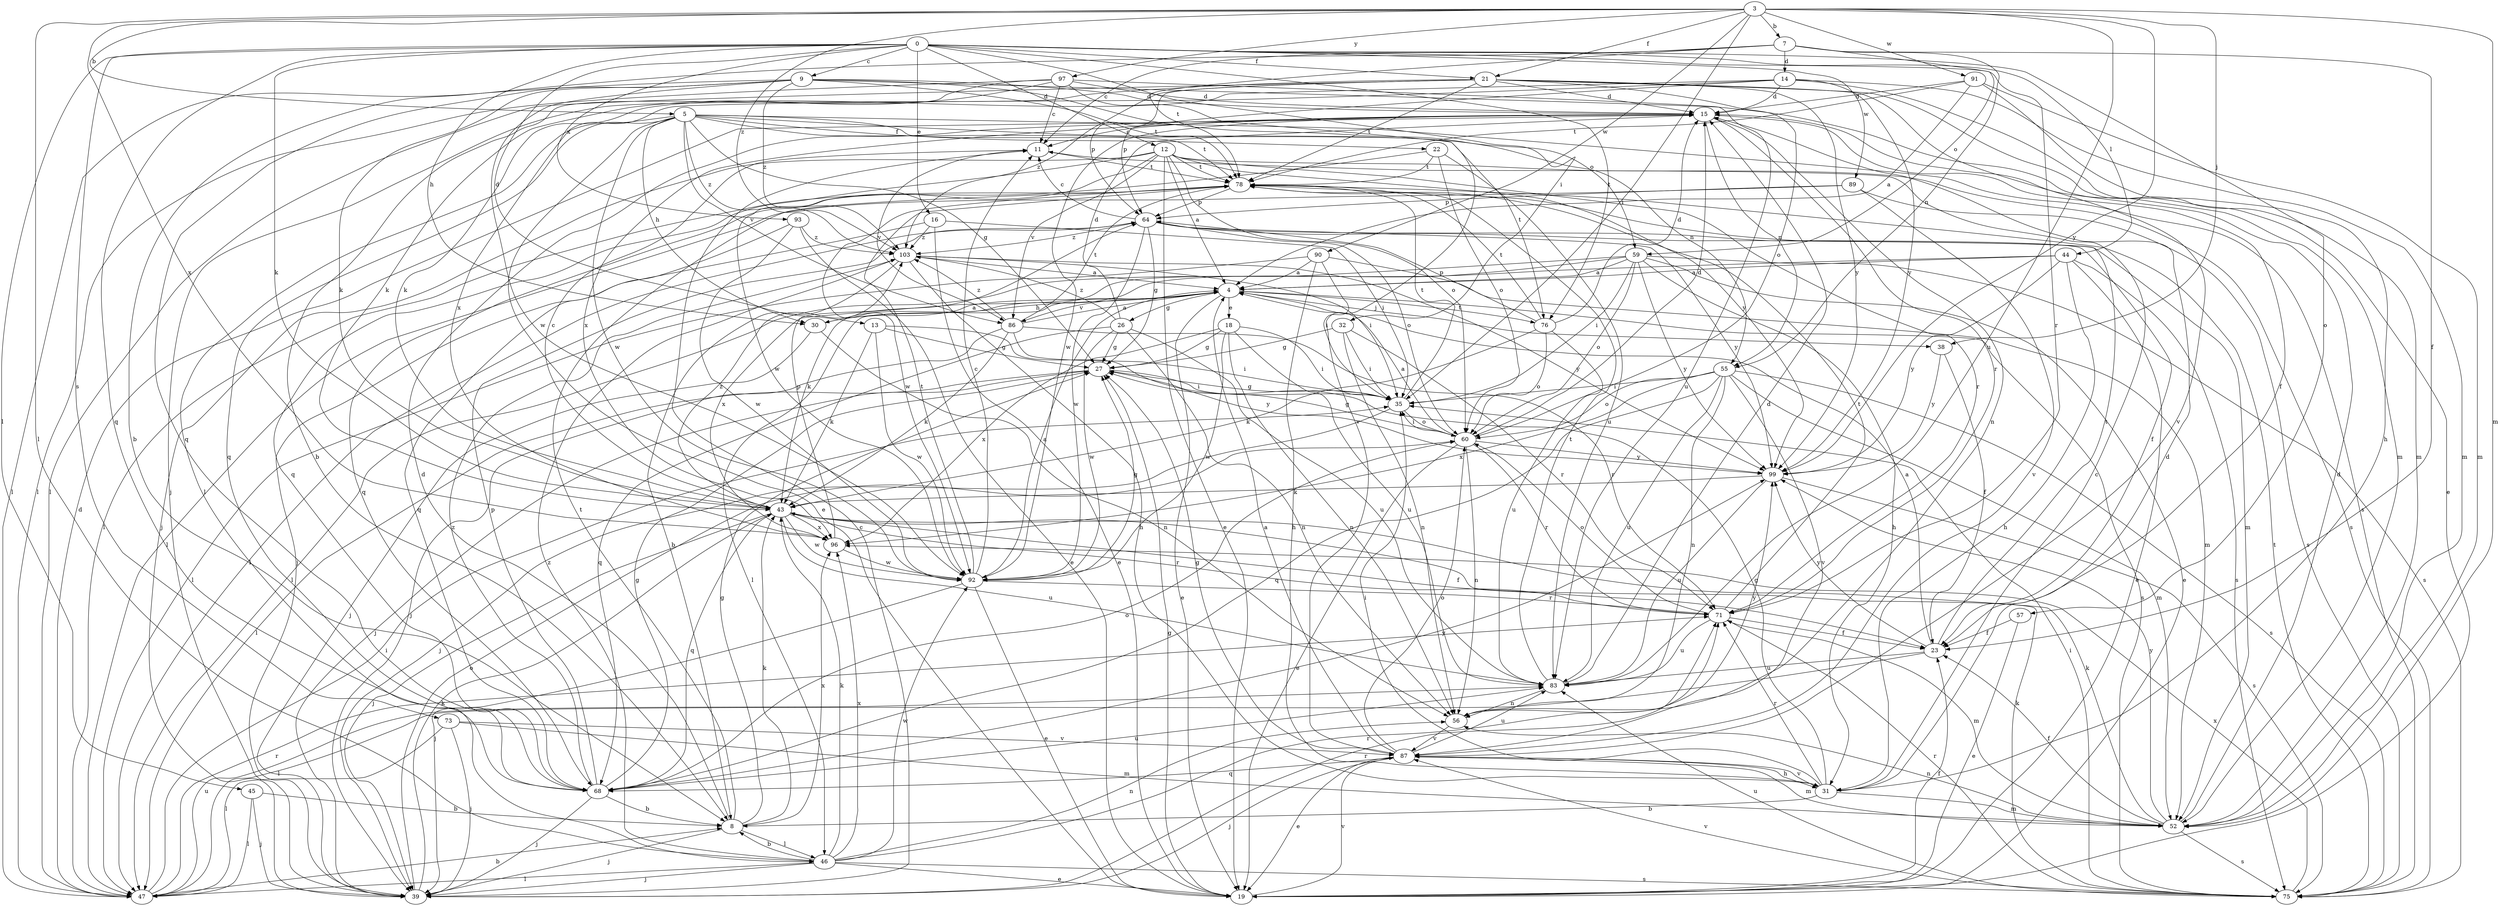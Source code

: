 strict digraph  {
0;
3;
4;
5;
7;
8;
9;
11;
12;
13;
14;
15;
16;
18;
19;
21;
22;
23;
26;
27;
30;
31;
32;
35;
38;
39;
43;
44;
45;
46;
47;
52;
55;
56;
57;
59;
60;
64;
68;
71;
73;
75;
76;
78;
83;
86;
87;
89;
90;
91;
92;
93;
96;
97;
99;
103;
0 -> 9  [label=c];
0 -> 12  [label=d];
0 -> 13  [label=d];
0 -> 16  [label=e];
0 -> 21  [label=f];
0 -> 30  [label=h];
0 -> 32  [label=i];
0 -> 43  [label=k];
0 -> 44  [label=l];
0 -> 45  [label=l];
0 -> 57  [label=o];
0 -> 68  [label=q];
0 -> 71  [label=r];
0 -> 73  [label=s];
0 -> 76  [label=t];
0 -> 89  [label=w];
0 -> 93  [label=x];
3 -> 5  [label=b];
3 -> 7  [label=b];
3 -> 21  [label=f];
3 -> 35  [label=i];
3 -> 38  [label=j];
3 -> 46  [label=l];
3 -> 52  [label=m];
3 -> 83  [label=u];
3 -> 90  [label=w];
3 -> 91  [label=w];
3 -> 96  [label=x];
3 -> 97  [label=y];
3 -> 99  [label=y];
3 -> 103  [label=z];
4 -> 18  [label=e];
4 -> 19  [label=e];
4 -> 26  [label=g];
4 -> 30  [label=h];
4 -> 38  [label=j];
4 -> 46  [label=l];
4 -> 75  [label=s];
4 -> 76  [label=t];
4 -> 86  [label=v];
5 -> 19  [label=e];
5 -> 22  [label=f];
5 -> 27  [label=g];
5 -> 30  [label=h];
5 -> 46  [label=l];
5 -> 55  [label=n];
5 -> 68  [label=q];
5 -> 75  [label=s];
5 -> 76  [label=t];
5 -> 78  [label=t];
5 -> 86  [label=v];
5 -> 92  [label=w];
5 -> 103  [label=z];
7 -> 8  [label=b];
7 -> 11  [label=c];
7 -> 14  [label=d];
7 -> 23  [label=f];
7 -> 55  [label=n];
7 -> 59  [label=o];
7 -> 78  [label=t];
8 -> 15  [label=d];
8 -> 27  [label=g];
8 -> 39  [label=j];
8 -> 43  [label=k];
8 -> 46  [label=l];
8 -> 78  [label=t];
8 -> 96  [label=x];
9 -> 15  [label=d];
9 -> 43  [label=k];
9 -> 47  [label=l];
9 -> 52  [label=m];
9 -> 59  [label=o];
9 -> 68  [label=q];
9 -> 78  [label=t];
9 -> 92  [label=w];
9 -> 103  [label=z];
11 -> 78  [label=t];
11 -> 86  [label=v];
12 -> 4  [label=a];
12 -> 19  [label=e];
12 -> 39  [label=j];
12 -> 60  [label=o];
12 -> 68  [label=q];
12 -> 71  [label=r];
12 -> 75  [label=s];
12 -> 78  [label=t];
12 -> 86  [label=v];
12 -> 92  [label=w];
12 -> 99  [label=y];
13 -> 27  [label=g];
13 -> 43  [label=k];
13 -> 92  [label=w];
13 -> 99  [label=y];
14 -> 15  [label=d];
14 -> 19  [label=e];
14 -> 43  [label=k];
14 -> 52  [label=m];
14 -> 64  [label=p];
14 -> 96  [label=x];
14 -> 99  [label=y];
15 -> 11  [label=c];
15 -> 23  [label=f];
15 -> 55  [label=n];
15 -> 56  [label=n];
15 -> 71  [label=r];
15 -> 92  [label=w];
15 -> 96  [label=x];
16 -> 19  [label=e];
16 -> 35  [label=i];
16 -> 39  [label=j];
16 -> 103  [label=z];
18 -> 27  [label=g];
18 -> 35  [label=i];
18 -> 56  [label=n];
18 -> 83  [label=u];
18 -> 92  [label=w];
18 -> 96  [label=x];
19 -> 23  [label=f];
19 -> 27  [label=g];
19 -> 87  [label=v];
21 -> 15  [label=d];
21 -> 39  [label=j];
21 -> 47  [label=l];
21 -> 52  [label=m];
21 -> 60  [label=o];
21 -> 64  [label=p];
21 -> 78  [label=t];
21 -> 87  [label=v];
21 -> 99  [label=y];
21 -> 103  [label=z];
22 -> 47  [label=l];
22 -> 60  [label=o];
22 -> 78  [label=t];
22 -> 83  [label=u];
23 -> 4  [label=a];
23 -> 47  [label=l];
23 -> 78  [label=t];
23 -> 83  [label=u];
23 -> 99  [label=y];
26 -> 15  [label=d];
26 -> 27  [label=g];
26 -> 56  [label=n];
26 -> 68  [label=q];
26 -> 83  [label=u];
26 -> 92  [label=w];
26 -> 103  [label=z];
27 -> 35  [label=i];
27 -> 39  [label=j];
27 -> 47  [label=l];
30 -> 4  [label=a];
30 -> 39  [label=j];
30 -> 56  [label=n];
31 -> 8  [label=b];
31 -> 11  [label=c];
31 -> 15  [label=d];
31 -> 27  [label=g];
31 -> 35  [label=i];
31 -> 52  [label=m];
31 -> 71  [label=r];
31 -> 87  [label=v];
32 -> 27  [label=g];
32 -> 35  [label=i];
32 -> 56  [label=n];
32 -> 71  [label=r];
35 -> 27  [label=g];
35 -> 39  [label=j];
35 -> 60  [label=o];
35 -> 78  [label=t];
38 -> 23  [label=f];
38 -> 99  [label=y];
39 -> 11  [label=c];
39 -> 43  [label=k];
39 -> 60  [label=o];
39 -> 71  [label=r];
43 -> 11  [label=c];
43 -> 23  [label=f];
43 -> 39  [label=j];
43 -> 68  [label=q];
43 -> 71  [label=r];
43 -> 83  [label=u];
43 -> 92  [label=w];
43 -> 96  [label=x];
43 -> 103  [label=z];
44 -> 4  [label=a];
44 -> 19  [label=e];
44 -> 31  [label=h];
44 -> 47  [label=l];
44 -> 75  [label=s];
44 -> 99  [label=y];
45 -> 8  [label=b];
45 -> 39  [label=j];
45 -> 47  [label=l];
46 -> 8  [label=b];
46 -> 19  [label=e];
46 -> 39  [label=j];
46 -> 43  [label=k];
46 -> 47  [label=l];
46 -> 56  [label=n];
46 -> 71  [label=r];
46 -> 75  [label=s];
46 -> 92  [label=w];
46 -> 96  [label=x];
46 -> 103  [label=z];
47 -> 8  [label=b];
47 -> 15  [label=d];
47 -> 35  [label=i];
47 -> 71  [label=r];
47 -> 83  [label=u];
52 -> 15  [label=d];
52 -> 23  [label=f];
52 -> 43  [label=k];
52 -> 56  [label=n];
52 -> 75  [label=s];
52 -> 99  [label=y];
55 -> 35  [label=i];
55 -> 52  [label=m];
55 -> 56  [label=n];
55 -> 60  [label=o];
55 -> 68  [label=q];
55 -> 75  [label=s];
55 -> 83  [label=u];
55 -> 87  [label=v];
55 -> 96  [label=x];
56 -> 87  [label=v];
56 -> 99  [label=y];
57 -> 19  [label=e];
57 -> 23  [label=f];
59 -> 4  [label=a];
59 -> 19  [label=e];
59 -> 31  [label=h];
59 -> 35  [label=i];
59 -> 43  [label=k];
59 -> 60  [label=o];
59 -> 75  [label=s];
59 -> 96  [label=x];
59 -> 99  [label=y];
60 -> 4  [label=a];
60 -> 15  [label=d];
60 -> 19  [label=e];
60 -> 27  [label=g];
60 -> 35  [label=i];
60 -> 56  [label=n];
60 -> 71  [label=r];
60 -> 99  [label=y];
64 -> 11  [label=c];
64 -> 23  [label=f];
64 -> 27  [label=g];
64 -> 47  [label=l];
64 -> 52  [label=m];
64 -> 60  [label=o];
64 -> 92  [label=w];
64 -> 99  [label=y];
64 -> 103  [label=z];
68 -> 8  [label=b];
68 -> 27  [label=g];
68 -> 39  [label=j];
68 -> 60  [label=o];
68 -> 64  [label=p];
68 -> 83  [label=u];
68 -> 99  [label=y];
68 -> 103  [label=z];
71 -> 23  [label=f];
71 -> 52  [label=m];
71 -> 60  [label=o];
71 -> 78  [label=t];
71 -> 83  [label=u];
73 -> 39  [label=j];
73 -> 47  [label=l];
73 -> 52  [label=m];
73 -> 87  [label=v];
75 -> 35  [label=i];
75 -> 43  [label=k];
75 -> 71  [label=r];
75 -> 78  [label=t];
75 -> 83  [label=u];
75 -> 87  [label=v];
75 -> 96  [label=x];
76 -> 15  [label=d];
76 -> 43  [label=k];
76 -> 60  [label=o];
76 -> 64  [label=p];
76 -> 78  [label=t];
76 -> 83  [label=u];
78 -> 64  [label=p];
78 -> 68  [label=q];
78 -> 92  [label=w];
83 -> 15  [label=d];
83 -> 56  [label=n];
83 -> 78  [label=t];
86 -> 4  [label=a];
86 -> 35  [label=i];
86 -> 39  [label=j];
86 -> 43  [label=k];
86 -> 71  [label=r];
86 -> 78  [label=t];
86 -> 103  [label=z];
87 -> 4  [label=a];
87 -> 19  [label=e];
87 -> 27  [label=g];
87 -> 31  [label=h];
87 -> 39  [label=j];
87 -> 52  [label=m];
87 -> 60  [label=o];
87 -> 68  [label=q];
87 -> 83  [label=u];
89 -> 47  [label=l];
89 -> 64  [label=p];
89 -> 75  [label=s];
89 -> 87  [label=v];
90 -> 4  [label=a];
90 -> 31  [label=h];
90 -> 35  [label=i];
90 -> 47  [label=l];
90 -> 52  [label=m];
91 -> 4  [label=a];
91 -> 15  [label=d];
91 -> 31  [label=h];
91 -> 52  [label=m];
91 -> 78  [label=t];
92 -> 4  [label=a];
92 -> 11  [label=c];
92 -> 19  [label=e];
92 -> 27  [label=g];
92 -> 39  [label=j];
92 -> 71  [label=r];
92 -> 78  [label=t];
93 -> 19  [label=e];
93 -> 68  [label=q];
93 -> 92  [label=w];
93 -> 103  [label=z];
96 -> 64  [label=p];
96 -> 92  [label=w];
97 -> 8  [label=b];
97 -> 11  [label=c];
97 -> 15  [label=d];
97 -> 43  [label=k];
97 -> 47  [label=l];
97 -> 83  [label=u];
97 -> 87  [label=v];
99 -> 43  [label=k];
99 -> 75  [label=s];
99 -> 83  [label=u];
103 -> 4  [label=a];
103 -> 8  [label=b];
103 -> 31  [label=h];
103 -> 35  [label=i];
103 -> 99  [label=y];
}
